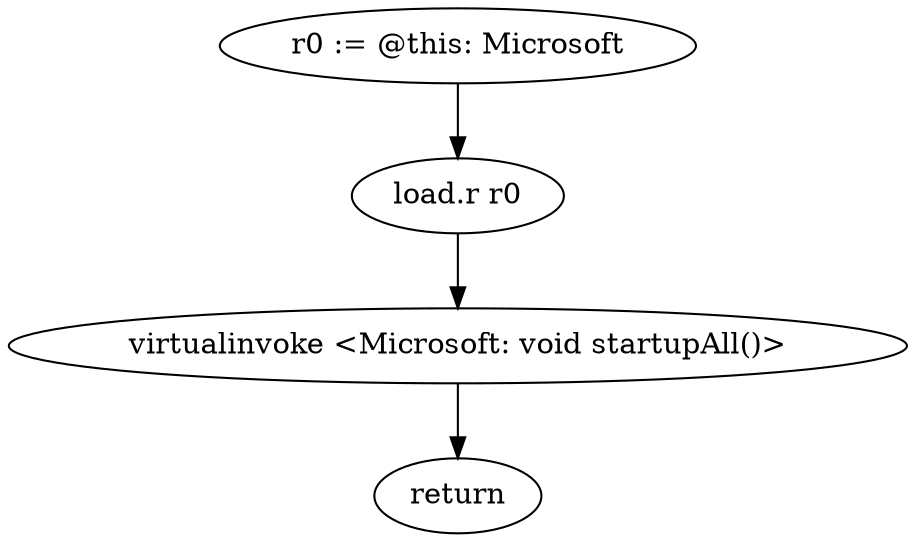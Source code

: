 digraph "" {
    "r0 := @this: Microsoft"
    "load.r r0"
    "r0 := @this: Microsoft"->"load.r r0";
    "virtualinvoke <Microsoft: void startupAll()>"
    "load.r r0"->"virtualinvoke <Microsoft: void startupAll()>";
    "return"
    "virtualinvoke <Microsoft: void startupAll()>"->"return";
}
